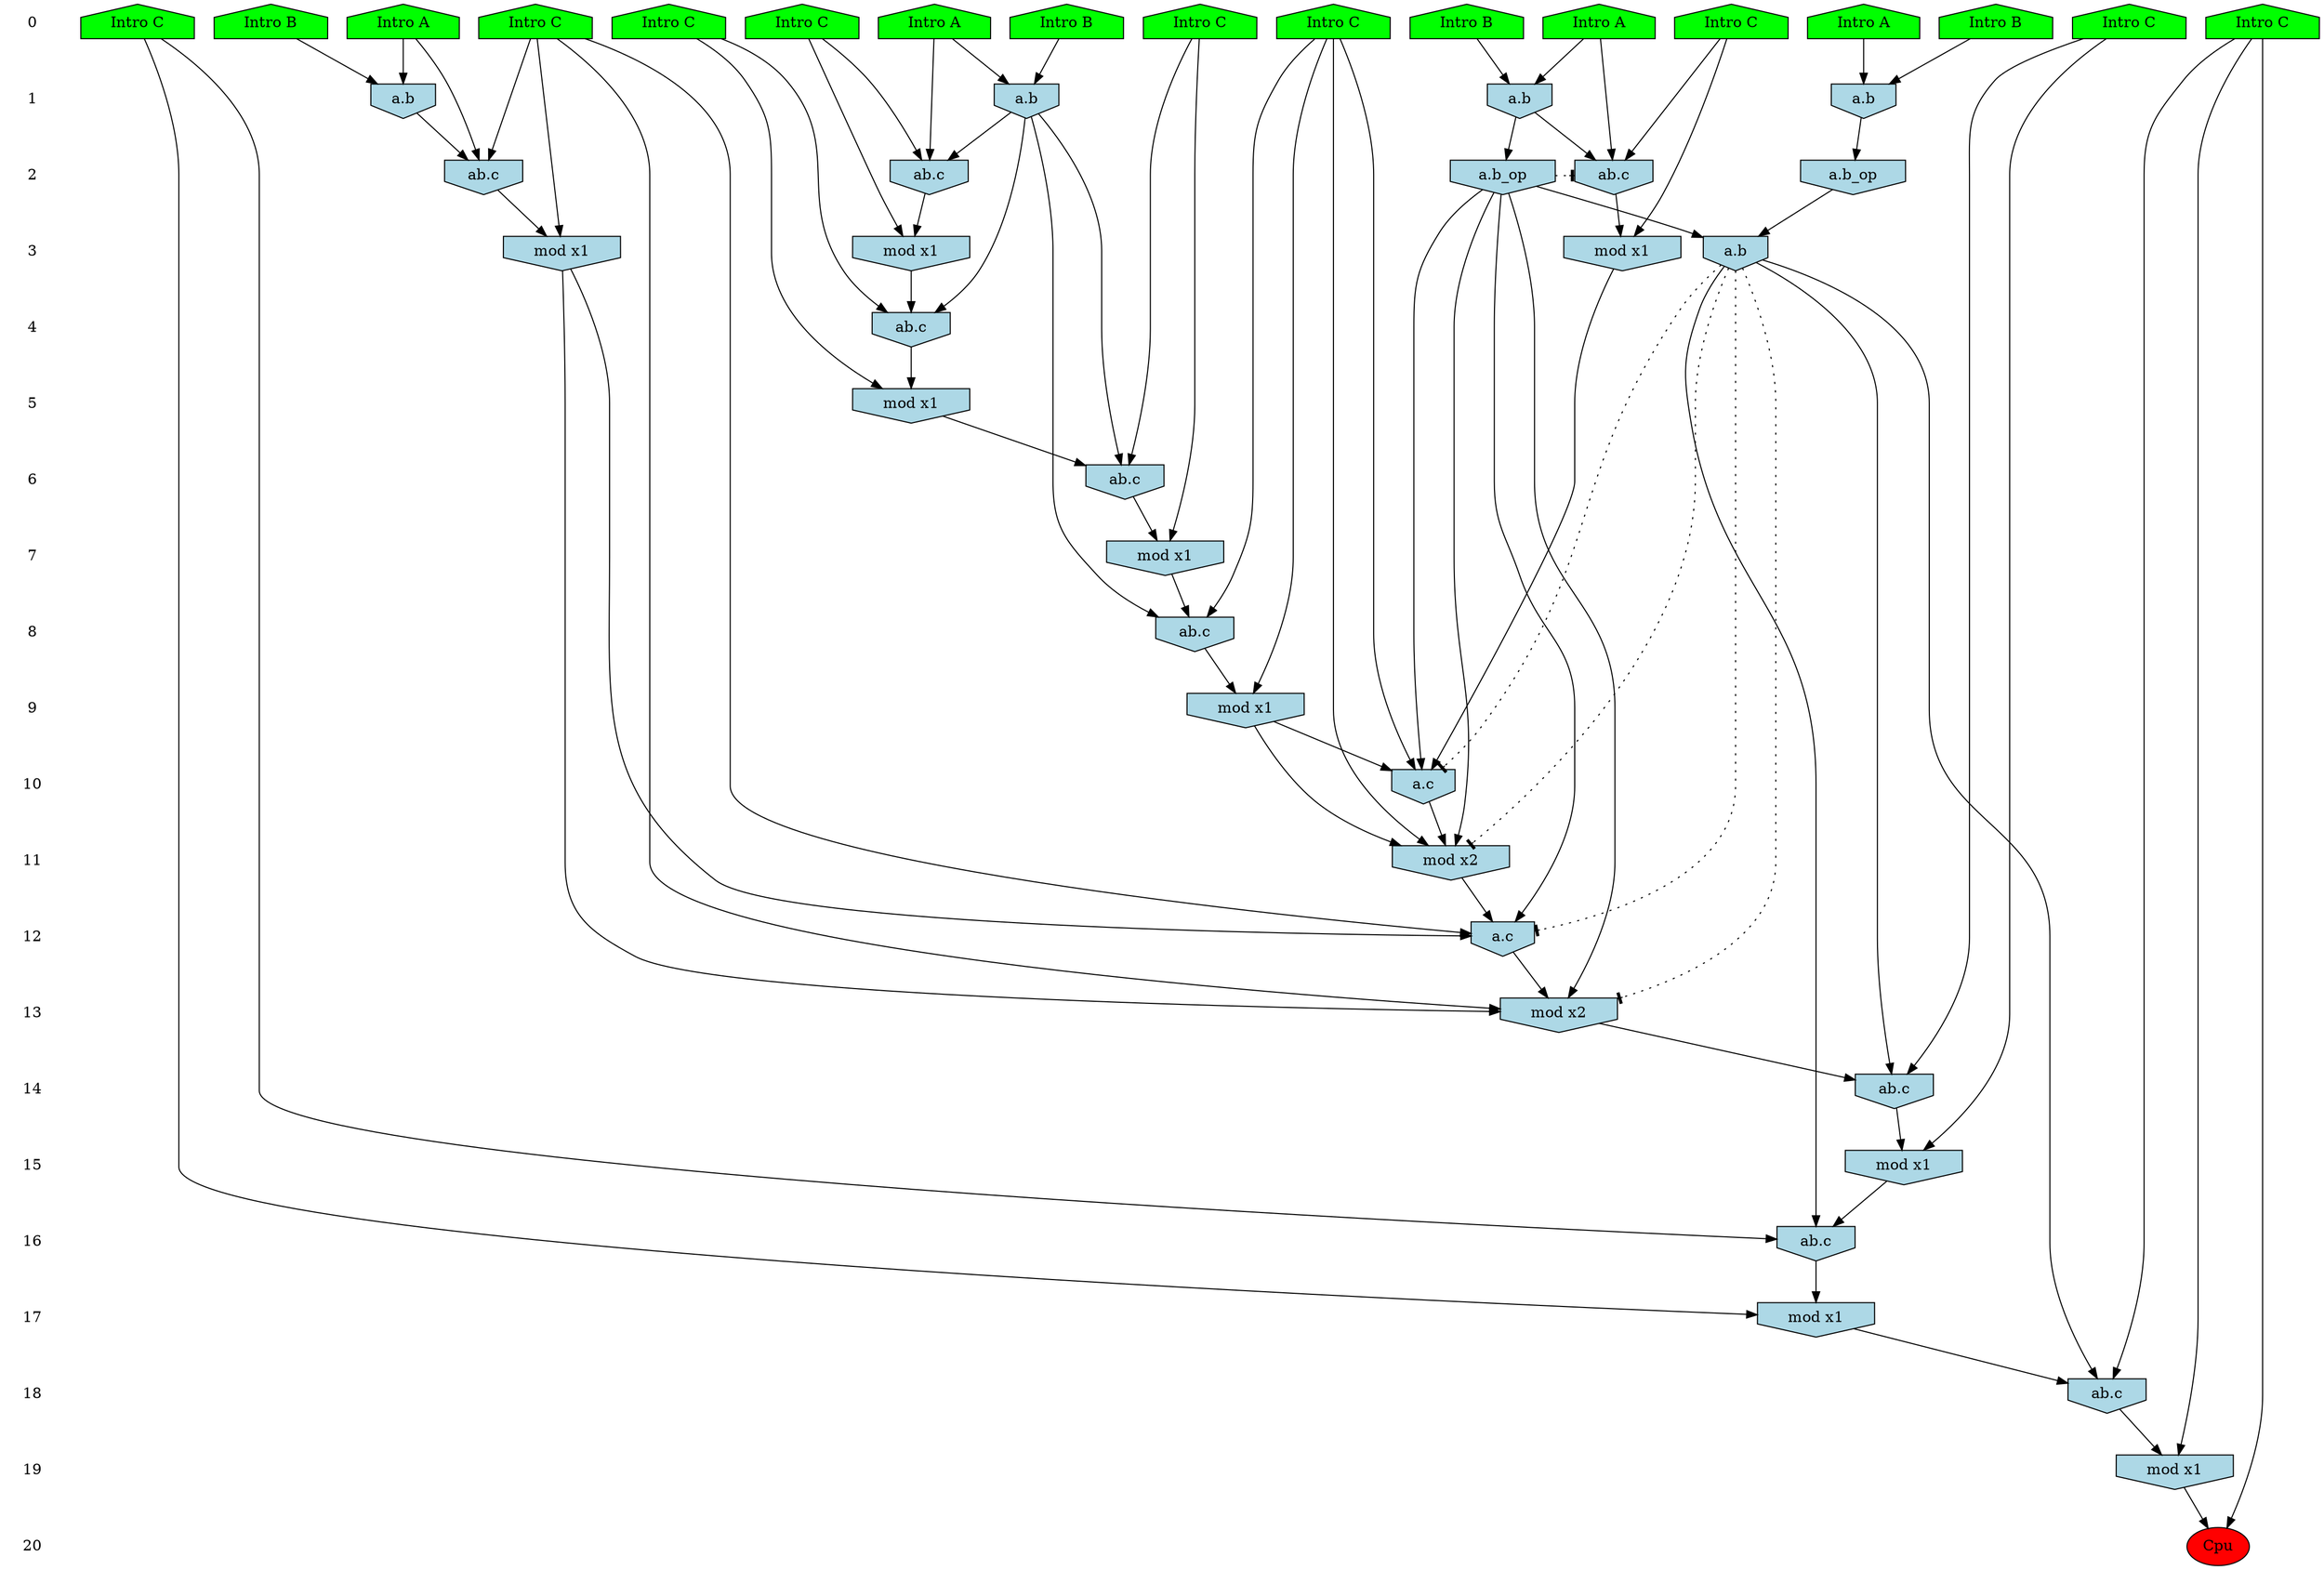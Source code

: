 /* Compression of 1 causal flows obtained in average at 1.530866E+01 t.u */
/* Compressed causal flows were: [2544] */
digraph G{
 ranksep=.5 ; 
{ rank = same ; "0" [shape=plaintext] ; node_1 [label ="Intro B", shape=house, style=filled, fillcolor=green] ;
node_2 [label ="Intro B", shape=house, style=filled, fillcolor=green] ;
node_3 [label ="Intro A", shape=house, style=filled, fillcolor=green] ;
node_4 [label ="Intro A", shape=house, style=filled, fillcolor=green] ;
node_5 [label ="Intro B", shape=house, style=filled, fillcolor=green] ;
node_6 [label ="Intro A", shape=house, style=filled, fillcolor=green] ;
node_7 [label ="Intro B", shape=house, style=filled, fillcolor=green] ;
node_8 [label ="Intro A", shape=house, style=filled, fillcolor=green] ;
node_9 [label ="Intro C", shape=house, style=filled, fillcolor=green] ;
node_10 [label ="Intro C", shape=house, style=filled, fillcolor=green] ;
node_11 [label ="Intro C", shape=house, style=filled, fillcolor=green] ;
node_12 [label ="Intro C", shape=house, style=filled, fillcolor=green] ;
node_13 [label ="Intro C", shape=house, style=filled, fillcolor=green] ;
node_14 [label ="Intro C", shape=house, style=filled, fillcolor=green] ;
node_15 [label ="Intro C", shape=house, style=filled, fillcolor=green] ;
node_16 [label ="Intro C", shape=house, style=filled, fillcolor=green] ;
node_17 [label ="Intro C", shape=house, style=filled, fillcolor=green] ;
}
{ rank = same ; "1" [shape=plaintext] ; node_18 [label="a.b", shape=invhouse, style=filled, fillcolor = lightblue] ;
node_19 [label="a.b", shape=invhouse, style=filled, fillcolor = lightblue] ;
node_23 [label="a.b", shape=invhouse, style=filled, fillcolor = lightblue] ;
node_28 [label="a.b", shape=invhouse, style=filled, fillcolor = lightblue] ;
}
{ rank = same ; "2" [shape=plaintext] ; node_20 [label="ab.c", shape=invhouse, style=filled, fillcolor = lightblue] ;
node_24 [label="ab.c", shape=invhouse, style=filled, fillcolor = lightblue] ;
node_26 [label="ab.c", shape=invhouse, style=filled, fillcolor = lightblue] ;
node_27 [label="a.b_op", shape=invhouse, style=filled, fillcolor = lightblue] ;
node_32 [label="a.b_op", shape=invhouse, style=filled, fillcolor = lightblue] ;
}
{ rank = same ; "3" [shape=plaintext] ; node_21 [label="mod x1", shape=invhouse, style=filled, fillcolor = lightblue] ;
node_25 [label="mod x1", shape=invhouse, style=filled, fillcolor = lightblue] ;
node_29 [label="mod x1", shape=invhouse, style=filled, fillcolor = lightblue] ;
node_40 [label="a.b", shape=invhouse, style=filled, fillcolor = lightblue] ;
}
{ rank = same ; "4" [shape=plaintext] ; node_22 [label="ab.c", shape=invhouse, style=filled, fillcolor = lightblue] ;
}
{ rank = same ; "5" [shape=plaintext] ; node_30 [label="mod x1", shape=invhouse, style=filled, fillcolor = lightblue] ;
}
{ rank = same ; "6" [shape=plaintext] ; node_31 [label="ab.c", shape=invhouse, style=filled, fillcolor = lightblue] ;
}
{ rank = same ; "7" [shape=plaintext] ; node_33 [label="mod x1", shape=invhouse, style=filled, fillcolor = lightblue] ;
}
{ rank = same ; "8" [shape=plaintext] ; node_34 [label="ab.c", shape=invhouse, style=filled, fillcolor = lightblue] ;
}
{ rank = same ; "9" [shape=plaintext] ; node_35 [label="mod x1", shape=invhouse, style=filled, fillcolor = lightblue] ;
}
{ rank = same ; "10" [shape=plaintext] ; node_36 [label="a.c", shape=invhouse, style=filled, fillcolor = lightblue] ;
}
{ rank = same ; "11" [shape=plaintext] ; node_37 [label="mod x2", shape=invhouse, style=filled, fillcolor = lightblue] ;
}
{ rank = same ; "12" [shape=plaintext] ; node_38 [label="a.c", shape=invhouse, style=filled, fillcolor = lightblue] ;
}
{ rank = same ; "13" [shape=plaintext] ; node_39 [label="mod x2", shape=invhouse, style=filled, fillcolor = lightblue] ;
}
{ rank = same ; "14" [shape=plaintext] ; node_41 [label="ab.c", shape=invhouse, style=filled, fillcolor = lightblue] ;
}
{ rank = same ; "15" [shape=plaintext] ; node_42 [label="mod x1", shape=invhouse, style=filled, fillcolor = lightblue] ;
}
{ rank = same ; "16" [shape=plaintext] ; node_43 [label="ab.c", shape=invhouse, style=filled, fillcolor = lightblue] ;
}
{ rank = same ; "17" [shape=plaintext] ; node_44 [label="mod x1", shape=invhouse, style=filled, fillcolor = lightblue] ;
}
{ rank = same ; "18" [shape=plaintext] ; node_45 [label="ab.c", shape=invhouse, style=filled, fillcolor = lightblue] ;
}
{ rank = same ; "19" [shape=plaintext] ; node_46 [label="mod x1", shape=invhouse, style=filled, fillcolor = lightblue] ;
}
{ rank = same ; "20" [shape=plaintext] ; node_47 [label ="Cpu", style=filled, fillcolor=red] ;
}
"0" -> "1" [style="invis"]; 
"1" -> "2" [style="invis"]; 
"2" -> "3" [style="invis"]; 
"3" -> "4" [style="invis"]; 
"4" -> "5" [style="invis"]; 
"5" -> "6" [style="invis"]; 
"6" -> "7" [style="invis"]; 
"7" -> "8" [style="invis"]; 
"8" -> "9" [style="invis"]; 
"9" -> "10" [style="invis"]; 
"10" -> "11" [style="invis"]; 
"11" -> "12" [style="invis"]; 
"12" -> "13" [style="invis"]; 
"13" -> "14" [style="invis"]; 
"14" -> "15" [style="invis"]; 
"15" -> "16" [style="invis"]; 
"16" -> "17" [style="invis"]; 
"17" -> "18" [style="invis"]; 
"18" -> "19" [style="invis"]; 
"19" -> "20" [style="invis"]; 
node_2 -> node_18
node_6 -> node_18
node_3 -> node_19
node_5 -> node_19
node_3 -> node_20
node_12 -> node_20
node_19 -> node_20
node_12 -> node_21
node_20 -> node_21
node_17 -> node_22
node_19 -> node_22
node_21 -> node_22
node_7 -> node_23
node_8 -> node_23
node_8 -> node_24
node_10 -> node_24
node_23 -> node_24
node_10 -> node_25
node_24 -> node_25
node_6 -> node_26
node_11 -> node_26
node_18 -> node_26
node_18 -> node_27
node_1 -> node_28
node_4 -> node_28
node_11 -> node_29
node_26 -> node_29
node_17 -> node_30
node_22 -> node_30
node_14 -> node_31
node_19 -> node_31
node_30 -> node_31
node_28 -> node_32
node_14 -> node_33
node_31 -> node_33
node_15 -> node_34
node_19 -> node_34
node_33 -> node_34
node_15 -> node_35
node_34 -> node_35
node_15 -> node_36
node_27 -> node_36
node_29 -> node_36
node_35 -> node_36
node_15 -> node_37
node_27 -> node_37
node_35 -> node_37
node_36 -> node_37
node_10 -> node_38
node_25 -> node_38
node_27 -> node_38
node_37 -> node_38
node_10 -> node_39
node_25 -> node_39
node_27 -> node_39
node_38 -> node_39
node_27 -> node_40
node_32 -> node_40
node_13 -> node_41
node_39 -> node_41
node_40 -> node_41
node_13 -> node_42
node_41 -> node_42
node_16 -> node_43
node_40 -> node_43
node_42 -> node_43
node_16 -> node_44
node_43 -> node_44
node_9 -> node_45
node_40 -> node_45
node_44 -> node_45
node_9 -> node_46
node_45 -> node_46
node_9 -> node_47
node_46 -> node_47
node_27 -> node_26 [style=dotted, arrowhead = tee] 
node_40 -> node_39 [style=dotted, arrowhead = tee] 
node_40 -> node_38 [style=dotted, arrowhead = tee] 
node_40 -> node_37 [style=dotted, arrowhead = tee] 
node_40 -> node_36 [style=dotted, arrowhead = tee] 
}
/*
 Dot generation time: 0.000201
*/
